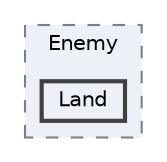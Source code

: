 digraph "src/Object/Enemy/Land"
{
 // LATEX_PDF_SIZE
  bgcolor="transparent";
  edge [fontname=Helvetica,fontsize=10,labelfontname=Helvetica,labelfontsize=10];
  node [fontname=Helvetica,fontsize=10,shape=box,height=0.2,width=0.4];
  compound=true
  subgraph clusterdir_c3fce75fed7cf9742c08aab046c0355d {
    graph [ bgcolor="#edf0f7", pencolor="grey50", label="Enemy", fontname=Helvetica,fontsize=10 style="filled,dashed", URL="dir_c3fce75fed7cf9742c08aab046c0355d.html",tooltip=""]
  dir_cb76bb80195f8190a01a35c4c17631a3 [label="Land", fillcolor="#edf0f7", color="grey25", style="filled,bold", URL="dir_cb76bb80195f8190a01a35c4c17631a3.html",tooltip=""];
  }
}
